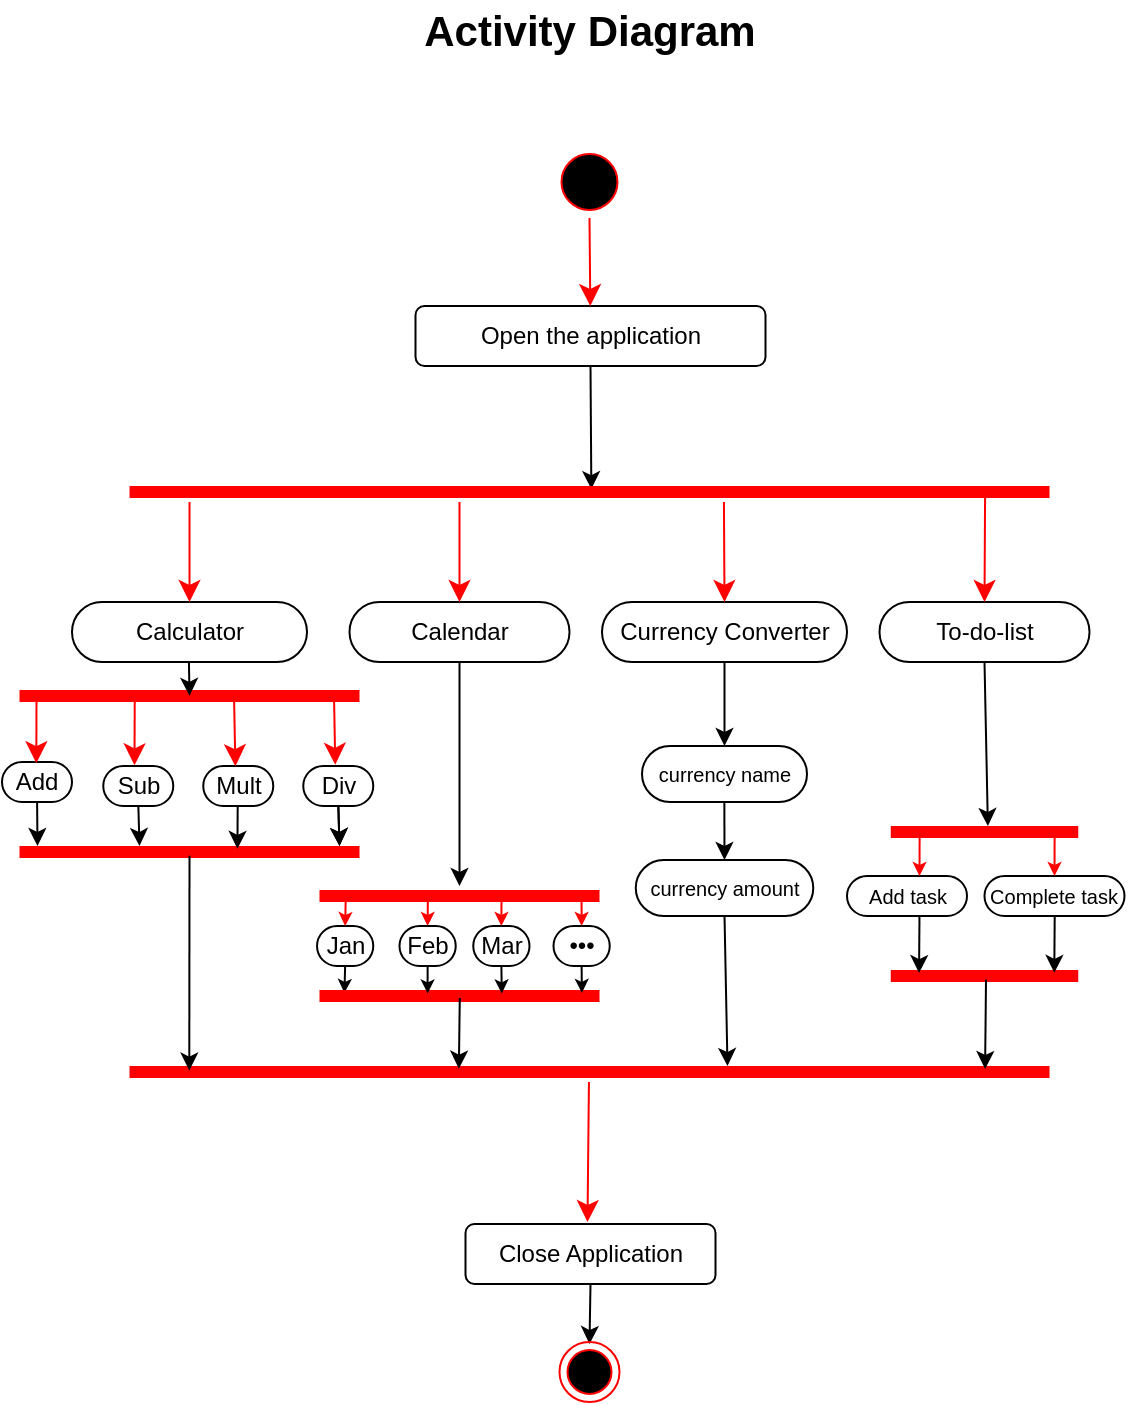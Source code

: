 <mxfile version="20.8.16" type="device"><diagram name="Page-1" id="M5QBY9l-4dOn44ncplRz"><mxGraphModel dx="1036" dy="606" grid="1" gridSize="10" guides="1" tooltips="1" connect="1" arrows="1" fold="1" page="1" pageScale="1" pageWidth="827" pageHeight="1169" math="0" shadow="0"><root><mxCell id="0"/><mxCell id="1" parent="0"/><mxCell id="KVmQl0kDpfd9hkNfBH4o-2" value="Open the application" style="rounded=1;whiteSpace=wrap;html=1;container=0;" parent="1" vertex="1"><mxGeometry x="339.75" y="323" width="175" height="30" as="geometry"/></mxCell><mxCell id="KVmQl0kDpfd9hkNfBH4o-7" value="Calculator" style="rounded=1;whiteSpace=wrap;html=1;arcSize=50;container=0;" parent="1" vertex="1"><mxGeometry x="168" y="471" width="117.5" height="30" as="geometry"/></mxCell><mxCell id="KVmQl0kDpfd9hkNfBH4o-8" value="Calendar" style="rounded=1;whiteSpace=wrap;html=1;arcSize=50;container=0;" parent="1" vertex="1"><mxGeometry x="306.75" y="471" width="110" height="30" as="geometry"/></mxCell><mxCell id="KVmQl0kDpfd9hkNfBH4o-9" value="Currency Converter" style="rounded=1;whiteSpace=wrap;html=1;arcSize=50;container=0;" parent="1" vertex="1"><mxGeometry x="433" y="471" width="122.5" height="30" as="geometry"/></mxCell><mxCell id="KVmQl0kDpfd9hkNfBH4o-52" style="rounded=0;orthogonalLoop=1;jettySize=auto;html=1;exitX=0.5;exitY=1;exitDx=0;exitDy=0;" parent="1" source="KVmQl0kDpfd9hkNfBH4o-8" target="5pmSU_VHIqSFyEiYdncI-28" edge="1"><mxGeometry relative="1" as="geometry"><mxPoint x="361.75" y="613" as="targetPoint"/><mxPoint x="356.75" y="561" as="sourcePoint"/></mxGeometry></mxCell><mxCell id="KVmQl0kDpfd9hkNfBH4o-23" value="Close Application" style="rounded=1;whiteSpace=wrap;html=1;container=0;" parent="1" vertex="1"><mxGeometry x="364.75" y="782" width="125" height="30" as="geometry"/></mxCell><mxCell id="KVmQl0kDpfd9hkNfBH4o-29" value="" style="endArrow=classic;html=1;rounded=0;entryX=0.502;entryY=0.356;entryDx=0;entryDy=0;exitX=0.5;exitY=1;exitDx=0;exitDy=0;entryPerimeter=0;" parent="1" source="KVmQl0kDpfd9hkNfBH4o-2" target="vQe5uSOIa19UmMyJqCpJ-1" edge="1"><mxGeometry width="50" height="50" relative="1" as="geometry"><mxPoint x="426.75" y="271" as="sourcePoint"/><mxPoint x="426.75" y="301" as="targetPoint"/></mxGeometry></mxCell><mxCell id="KVmQl0kDpfd9hkNfBH4o-57" value="" style="endArrow=classic;html=1;rounded=0;exitX=0.5;exitY=1;exitDx=0;exitDy=0;" parent="1" source="KVmQl0kDpfd9hkNfBH4o-23" edge="1"><mxGeometry width="50" height="50" relative="1" as="geometry"><mxPoint x="436.75" y="732" as="sourcePoint"/><mxPoint x="426.75" y="842" as="targetPoint"/></mxGeometry></mxCell><mxCell id="NYBU-InjbyGChgat4CoF-1" value="To-do-list" style="rounded=1;whiteSpace=wrap;html=1;arcSize=50;container=0;" parent="1" vertex="1"><mxGeometry x="571.75" y="471" width="105" height="30" as="geometry"/></mxCell><mxCell id="O6wPo45QU7KgyAT1mDaI-1" value="" style="ellipse;html=1;shape=endState;fillColor=#000000;strokeColor=#ff0000;container=0;" parent="1" vertex="1"><mxGeometry x="411.75" y="841" width="30" height="30" as="geometry"/></mxCell><mxCell id="O8KcIhPISdQGnL5kWIzd-5" value="&lt;font style=&quot;font-size: 10px;&quot;&gt;currency name&lt;/font&gt;" style="rounded=1;whiteSpace=wrap;html=1;arcSize=50;container=0;" parent="1" vertex="1"><mxGeometry x="453" y="543" width="82.5" height="28" as="geometry"/></mxCell><mxCell id="O8KcIhPISdQGnL5kWIzd-8" value="" style="endArrow=classic;html=1;rounded=0;exitX=0.5;exitY=1;exitDx=0;exitDy=0;startSize=5;strokeWidth=1;entryX=0.5;entryY=0;entryDx=0;entryDy=0;" parent="1" source="KVmQl0kDpfd9hkNfBH4o-9" target="O8KcIhPISdQGnL5kWIzd-5" edge="1"><mxGeometry width="50" height="50" relative="1" as="geometry"><mxPoint x="476.75" y="561" as="sourcePoint"/><mxPoint x="494.25" y="531" as="targetPoint"/></mxGeometry></mxCell><mxCell id="vQe5uSOIa19UmMyJqCpJ-1" value="" style="shape=line;html=1;strokeWidth=6;strokeColor=#ff0000;container=0;" parent="1" vertex="1"><mxGeometry x="196.75" y="411" width="460" height="10" as="geometry"/></mxCell><mxCell id="vQe5uSOIa19UmMyJqCpJ-2" value="" style="html=1;verticalAlign=bottom;endArrow=classic;endSize=8;strokeColor=#ff0000;rounded=0;endFill=1;entryX=0.5;entryY=0;entryDx=0;entryDy=0;" parent="1" target="KVmQl0kDpfd9hkNfBH4o-8" edge="1"><mxGeometry relative="1" as="geometry"><mxPoint x="361.46" y="461" as="targetPoint"/><mxPoint x="361.75" y="421" as="sourcePoint"/></mxGeometry></mxCell><mxCell id="vQe5uSOIa19UmMyJqCpJ-3" value="" style="html=1;verticalAlign=bottom;endArrow=classic;endSize=8;strokeColor=#ff0000;rounded=0;endFill=1;entryX=0.5;entryY=0;entryDx=0;entryDy=0;" parent="1" target="KVmQl0kDpfd9hkNfBH4o-9" edge="1"><mxGeometry relative="1" as="geometry"><mxPoint x="493.68" y="461" as="targetPoint"/><mxPoint x="493.97" y="421" as="sourcePoint"/></mxGeometry></mxCell><mxCell id="vQe5uSOIa19UmMyJqCpJ-4" value="" style="html=1;verticalAlign=bottom;endArrow=classic;endSize=8;strokeColor=#ff0000;rounded=0;endFill=1;entryX=0.5;entryY=0;entryDx=0;entryDy=0;exitX=0.93;exitY=0.519;exitDx=0;exitDy=0;exitPerimeter=0;" parent="1" source="vQe5uSOIa19UmMyJqCpJ-1" target="NYBU-InjbyGChgat4CoF-1" edge="1"><mxGeometry relative="1" as="geometry"><mxPoint x="626.46" y="461" as="targetPoint"/><mxPoint x="626.75" y="421" as="sourcePoint"/></mxGeometry></mxCell><mxCell id="vQe5uSOIa19UmMyJqCpJ-5" value="" style="html=1;verticalAlign=bottom;endArrow=classic;endSize=8;strokeColor=#ff0000;rounded=0;endFill=1;entryX=0.5;entryY=0;entryDx=0;entryDy=0;" parent="1" target="KVmQl0kDpfd9hkNfBH4o-7" edge="1"><mxGeometry relative="1" as="geometry"><mxPoint x="226.46" y="461" as="targetPoint"/><mxPoint x="226.75" y="421" as="sourcePoint"/></mxGeometry></mxCell><mxCell id="vQe5uSOIa19UmMyJqCpJ-6" value="" style="shape=line;html=1;strokeWidth=6;strokeColor=#ff0000;container=0;" parent="1" vertex="1"><mxGeometry x="196.75" y="701" width="460" height="10" as="geometry"/></mxCell><mxCell id="vQe5uSOIa19UmMyJqCpJ-8" value="" style="html=1;verticalAlign=bottom;endArrow=classic;endSize=8;strokeColor=#ff0000;rounded=0;endFill=1;" parent="1" edge="1"><mxGeometry relative="1" as="geometry"><mxPoint x="425.75" y="781" as="targetPoint"/><mxPoint x="426.47" y="711" as="sourcePoint"/></mxGeometry></mxCell><mxCell id="vQe5uSOIa19UmMyJqCpJ-9" value="" style="ellipse;html=1;shape=startState;fillColor=#000000;strokeColor=#ff0000;container=0;" parent="1" vertex="1"><mxGeometry x="408.75" y="243" width="36" height="36" as="geometry"/></mxCell><mxCell id="vQe5uSOIa19UmMyJqCpJ-10" value="" style="html=1;verticalAlign=bottom;endArrow=classic;endSize=8;strokeColor=#ff0000;rounded=0;endFill=1;" parent="1" source="vQe5uSOIa19UmMyJqCpJ-9" target="KVmQl0kDpfd9hkNfBH4o-2" edge="1"><mxGeometry relative="1" as="geometry"><mxPoint x="426.75" y="171" as="targetPoint"/></mxGeometry></mxCell><mxCell id="2SYNIjx0-J0g_GtzdpQo-2" value="&lt;font style=&quot;font-size: 21px;&quot;&gt;Activity Diagram&lt;/font&gt;" style="text;html=1;strokeColor=none;fillColor=none;align=center;verticalAlign=middle;whiteSpace=wrap;rounded=0;fontSize=21;fontStyle=1;container=0;" parent="1" vertex="1"><mxGeometry x="257.25" y="170" width="340" height="30" as="geometry"/></mxCell><mxCell id="5pmSU_VHIqSFyEiYdncI-3" value="Mult" style="rounded=1;whiteSpace=wrap;html=1;arcSize=50;container=0;" parent="1" vertex="1"><mxGeometry x="233.63" y="553" width="35" height="20" as="geometry"/></mxCell><mxCell id="5pmSU_VHIqSFyEiYdncI-4" value="Add" style="rounded=1;whiteSpace=wrap;html=1;arcSize=50;container=0;" parent="1" vertex="1"><mxGeometry x="133" y="551" width="35" height="20" as="geometry"/></mxCell><mxCell id="5pmSU_VHIqSFyEiYdncI-5" value="Div" style="rounded=1;whiteSpace=wrap;html=1;arcSize=50;container=0;" parent="1" vertex="1"><mxGeometry x="283.63" y="553" width="35" height="20" as="geometry"/></mxCell><mxCell id="5pmSU_VHIqSFyEiYdncI-6" value="Sub" style="rounded=1;whiteSpace=wrap;html=1;arcSize=50;container=0;" parent="1" vertex="1"><mxGeometry x="183.63" y="553" width="35" height="20" as="geometry"/></mxCell><mxCell id="5pmSU_VHIqSFyEiYdncI-9" value="" style="shape=line;html=1;strokeWidth=6;strokeColor=#ff0000;container=0;" parent="1" vertex="1"><mxGeometry x="141.75" y="513" width="170" height="10" as="geometry"/></mxCell><mxCell id="5pmSU_VHIqSFyEiYdncI-10" value="" style="html=1;verticalAlign=bottom;endArrow=classic;endSize=8;strokeColor=#ff0000;rounded=0;endFill=1;entryX=0.437;entryY=-0.069;entryDx=0;entryDy=0;entryPerimeter=0;exitX=0.05;exitY=0.464;exitDx=0;exitDy=0;exitPerimeter=0;" parent="1" source="5pmSU_VHIqSFyEiYdncI-9" edge="1"><mxGeometry relative="1" as="geometry"><mxPoint x="150.175" y="551.62" as="targetPoint"/><mxPoint x="150.21" y="514.14" as="sourcePoint"/></mxGeometry></mxCell><mxCell id="5pmSU_VHIqSFyEiYdncI-11" value="" style="html=1;verticalAlign=bottom;endArrow=classic;endSize=8;strokeColor=#ff0000;rounded=0;endFill=1;entryX=0.446;entryY=-0.017;entryDx=0;entryDy=0;entryPerimeter=0;exitX=0.339;exitY=0.462;exitDx=0;exitDy=0;exitPerimeter=0;" parent="1" source="5pmSU_VHIqSFyEiYdncI-9" target="5pmSU_VHIqSFyEiYdncI-6" edge="1"><mxGeometry relative="1" as="geometry"><mxPoint x="199.22" y="543" as="targetPoint"/><mxPoint x="198.75" y="515" as="sourcePoint"/></mxGeometry></mxCell><mxCell id="5pmSU_VHIqSFyEiYdncI-13" value="" style="html=1;verticalAlign=bottom;endArrow=classic;endSize=8;strokeColor=#ff0000;rounded=0;endFill=1;entryX=0.459;entryY=0.006;entryDx=0;entryDy=0;entryPerimeter=0;exitX=0.631;exitY=0.538;exitDx=0;exitDy=0;exitPerimeter=0;" parent="1" source="5pmSU_VHIqSFyEiYdncI-9" target="5pmSU_VHIqSFyEiYdncI-3" edge="1"><mxGeometry relative="1" as="geometry"><mxPoint x="249.22" y="543" as="targetPoint"/><mxPoint x="248.96" y="514.14" as="sourcePoint"/></mxGeometry></mxCell><mxCell id="5pmSU_VHIqSFyEiYdncI-14" value="" style="html=1;verticalAlign=bottom;endArrow=classic;endSize=8;strokeColor=#ff0000;rounded=0;endFill=1;entryX=0.457;entryY=-0.031;entryDx=0;entryDy=0;exitX=0.925;exitY=0.465;exitDx=0;exitDy=0;exitPerimeter=0;entryPerimeter=0;" parent="1" source="5pmSU_VHIqSFyEiYdncI-9" target="5pmSU_VHIqSFyEiYdncI-5" edge="1"><mxGeometry relative="1" as="geometry"><mxPoint x="299.22" y="543" as="targetPoint"/><mxPoint x="298.96" y="514.14" as="sourcePoint"/></mxGeometry></mxCell><mxCell id="5pmSU_VHIqSFyEiYdncI-15" value="" style="shape=line;html=1;strokeWidth=6;strokeColor=#ff0000;container=0;" parent="1" vertex="1"><mxGeometry x="141.75" y="591" width="170" height="10" as="geometry"/></mxCell><mxCell id="5pmSU_VHIqSFyEiYdncI-16" style="rounded=0;orthogonalLoop=1;jettySize=auto;html=1;exitX=0.5;exitY=1;exitDx=0;exitDy=0;entryX=0.5;entryY=0.488;entryDx=0;entryDy=0;entryPerimeter=0;" parent="1" target="5pmSU_VHIqSFyEiYdncI-9" edge="1"><mxGeometry relative="1" as="geometry"><mxPoint x="226.75" y="533" as="targetPoint"/><mxPoint x="226.46" y="501" as="sourcePoint"/></mxGeometry></mxCell><mxCell id="5pmSU_VHIqSFyEiYdncI-17" style="rounded=0;orthogonalLoop=1;jettySize=auto;html=1;exitX=0.5;exitY=1;exitDx=0;exitDy=0;entryX=0.641;entryY=0.34;entryDx=0;entryDy=0;entryPerimeter=0;" parent="1" target="5pmSU_VHIqSFyEiYdncI-15" edge="1"><mxGeometry relative="1" as="geometry"><mxPoint x="250.75" y="605" as="targetPoint"/><mxPoint x="250.84" y="573" as="sourcePoint"/></mxGeometry></mxCell><mxCell id="5pmSU_VHIqSFyEiYdncI-18" style="rounded=0;orthogonalLoop=1;jettySize=auto;html=1;exitX=0.5;exitY=1;exitDx=0;exitDy=0;" parent="1" edge="1"><mxGeometry relative="1" as="geometry"><mxPoint x="301.75" y="593" as="targetPoint"/><mxPoint x="301.17" y="573" as="sourcePoint"/></mxGeometry></mxCell><mxCell id="5pmSU_VHIqSFyEiYdncI-19" style="rounded=0;orthogonalLoop=1;jettySize=auto;html=1;exitX=0.5;exitY=1;exitDx=0;exitDy=0;entryX=0.353;entryY=0.2;entryDx=0;entryDy=0;entryPerimeter=0;" parent="1" target="5pmSU_VHIqSFyEiYdncI-15" edge="1"><mxGeometry relative="1" as="geometry"><mxPoint x="201.75" y="593" as="targetPoint"/><mxPoint x="201.17" y="573" as="sourcePoint"/></mxGeometry></mxCell><mxCell id="5pmSU_VHIqSFyEiYdncI-20" style="rounded=0;orthogonalLoop=1;jettySize=auto;html=1;exitX=0.5;exitY=1;exitDx=0;exitDy=0;" parent="1" edge="1"><mxGeometry relative="1" as="geometry"><mxPoint x="150.75" y="593" as="targetPoint"/><mxPoint x="150.55" y="571" as="sourcePoint"/></mxGeometry></mxCell><mxCell id="5pmSU_VHIqSFyEiYdncI-21" style="rounded=0;orthogonalLoop=1;jettySize=auto;html=1;entryX=0.065;entryY=0.427;entryDx=0;entryDy=0;entryPerimeter=0;exitX=0.5;exitY=0.688;exitDx=0;exitDy=0;exitPerimeter=0;" parent="1" source="5pmSU_VHIqSFyEiYdncI-15" target="vQe5uSOIa19UmMyJqCpJ-6" edge="1"><mxGeometry relative="1" as="geometry"><mxPoint x="226.61" y="678.4" as="targetPoint"/><mxPoint x="226.73" y="643" as="sourcePoint"/></mxGeometry></mxCell><mxCell id="5pmSU_VHIqSFyEiYdncI-22" style="rounded=0;orthogonalLoop=1;jettySize=auto;html=1;exitX=0.5;exitY=1;exitDx=0;exitDy=0;" parent="1" edge="1"><mxGeometry relative="1" as="geometry"><mxPoint x="301.75" y="593" as="targetPoint"/><mxPoint x="301.17" y="573" as="sourcePoint"/></mxGeometry></mxCell><mxCell id="5pmSU_VHIqSFyEiYdncI-23" value="Jan" style="rounded=1;whiteSpace=wrap;html=1;arcSize=50;container=0;" parent="1" vertex="1"><mxGeometry x="290.51" y="633" width="28.12" height="20" as="geometry"/></mxCell><mxCell id="5pmSU_VHIqSFyEiYdncI-28" value="" style="shape=line;html=1;strokeWidth=6;strokeColor=#ff0000;container=0;" parent="1" vertex="1"><mxGeometry x="291.75" y="613" width="140" height="10" as="geometry"/></mxCell><mxCell id="5pmSU_VHIqSFyEiYdncI-29" value="" style="html=1;verticalAlign=bottom;endArrow=classic;endSize=4;strokeColor=#ff0000;rounded=0;endFill=1;exitX=0.094;exitY=0.438;exitDx=0;exitDy=0;exitPerimeter=0;strokeWidth=1;entryX=0.5;entryY=0;entryDx=0;entryDy=0;" parent="1" source="5pmSU_VHIqSFyEiYdncI-28" target="5pmSU_VHIqSFyEiYdncI-23" edge="1"><mxGeometry relative="1" as="geometry"><mxPoint x="300.75" y="643" as="targetPoint"/><mxPoint x="300.82" y="628.27" as="sourcePoint"/></mxGeometry></mxCell><mxCell id="5pmSU_VHIqSFyEiYdncI-30" value="" style="html=1;verticalAlign=bottom;endArrow=classic;endSize=4;strokeColor=#ff0000;rounded=0;endFill=1;exitX=0.387;exitY=0.623;exitDx=0;exitDy=0;exitPerimeter=0;strokeWidth=1;entryX=0.5;entryY=0;entryDx=0;entryDy=0;" parent="1" source="5pmSU_VHIqSFyEiYdncI-28" target="5pmSU_VHIqSFyEiYdncI-43" edge="1"><mxGeometry relative="1" as="geometry"><mxPoint x="344.17" y="643" as="targetPoint"/><mxPoint x="344.24" y="628.27" as="sourcePoint"/></mxGeometry></mxCell><mxCell id="5pmSU_VHIqSFyEiYdncI-31" value="" style="html=1;verticalAlign=bottom;endArrow=classic;endSize=4;strokeColor=#ff0000;rounded=0;endFill=1;strokeWidth=1;entryX=0.5;entryY=0;entryDx=0;entryDy=0;exitX=0.65;exitY=0.589;exitDx=0;exitDy=0;exitPerimeter=0;" parent="1" source="5pmSU_VHIqSFyEiYdncI-28" target="5pmSU_VHIqSFyEiYdncI-44" edge="1"><mxGeometry relative="1" as="geometry"><mxPoint x="382.17" y="643" as="targetPoint"/><mxPoint x="382.75" y="623" as="sourcePoint"/></mxGeometry></mxCell><mxCell id="5pmSU_VHIqSFyEiYdncI-32" value="" style="html=1;verticalAlign=bottom;endArrow=classic;endSize=4;strokeColor=#ff0000;rounded=0;endFill=1;strokeWidth=1;entryX=0.5;entryY=0;entryDx=0;entryDy=0;exitX=0.936;exitY=0.604;exitDx=0;exitDy=0;exitPerimeter=0;" parent="1" source="5pmSU_VHIqSFyEiYdncI-28" target="5pmSU_VHIqSFyEiYdncI-45" edge="1"><mxGeometry relative="1" as="geometry"><mxPoint x="424.15" y="643" as="targetPoint"/><mxPoint x="422.75" y="623" as="sourcePoint"/></mxGeometry></mxCell><mxCell id="5pmSU_VHIqSFyEiYdncI-33" style="rounded=0;orthogonalLoop=1;jettySize=auto;html=1;endSize=4;entryX=0.089;entryY=0.348;entryDx=0;entryDy=0;entryPerimeter=0;exitX=0.5;exitY=1;exitDx=0;exitDy=0;" parent="1" source="5pmSU_VHIqSFyEiYdncI-23" target="5pmSU_VHIqSFyEiYdncI-37" edge="1"><mxGeometry relative="1" as="geometry"><mxPoint x="301.75" y="673" as="targetPoint"/><mxPoint x="300.75" y="663" as="sourcePoint"/></mxGeometry></mxCell><mxCell id="5pmSU_VHIqSFyEiYdncI-37" value="" style="shape=line;html=1;strokeWidth=6;strokeColor=#ff0000;container=0;" parent="1" vertex="1"><mxGeometry x="291.75" y="663" width="140" height="10" as="geometry"/></mxCell><mxCell id="5pmSU_VHIqSFyEiYdncI-38" style="rounded=0;orthogonalLoop=1;jettySize=auto;html=1;endSize=4;entryX=0.386;entryY=0.37;entryDx=0;entryDy=0;entryPerimeter=0;exitX=0.5;exitY=1;exitDx=0;exitDy=0;" parent="1" source="5pmSU_VHIqSFyEiYdncI-43" target="5pmSU_VHIqSFyEiYdncI-37" edge="1"><mxGeometry relative="1" as="geometry"><mxPoint x="344.16" y="676.36" as="targetPoint"/><mxPoint x="344.34" y="663" as="sourcePoint"/></mxGeometry></mxCell><mxCell id="5pmSU_VHIqSFyEiYdncI-39" style="rounded=0;orthogonalLoop=1;jettySize=auto;html=1;endSize=4;exitX=0.5;exitY=1;exitDx=0;exitDy=0;entryX=0.651;entryY=0.371;entryDx=0;entryDy=0;entryPerimeter=0;" parent="1" source="5pmSU_VHIqSFyEiYdncI-44" target="5pmSU_VHIqSFyEiYdncI-37" edge="1"><mxGeometry relative="1" as="geometry"><mxPoint x="382.75" y="663" as="targetPoint"/><mxPoint x="382.34" y="663" as="sourcePoint"/></mxGeometry></mxCell><mxCell id="5pmSU_VHIqSFyEiYdncI-40" style="rounded=0;orthogonalLoop=1;jettySize=auto;html=1;endSize=4;entryX=0.937;entryY=0.345;entryDx=0;entryDy=0;entryPerimeter=0;exitX=0.5;exitY=1;exitDx=0;exitDy=0;" parent="1" source="5pmSU_VHIqSFyEiYdncI-45" target="5pmSU_VHIqSFyEiYdncI-37" edge="1"><mxGeometry relative="1" as="geometry"><mxPoint x="424.16" y="676.36" as="targetPoint"/><mxPoint x="424.34" y="663" as="sourcePoint"/></mxGeometry></mxCell><mxCell id="5pmSU_VHIqSFyEiYdncI-41" style="rounded=0;orthogonalLoop=1;jettySize=auto;html=1;entryX=0.358;entryY=0.336;entryDx=0;entryDy=0;entryPerimeter=0;exitX=0.501;exitY=0.597;exitDx=0;exitDy=0;exitPerimeter=0;" parent="1" source="5pmSU_VHIqSFyEiYdncI-37" target="vQe5uSOIa19UmMyJqCpJ-6" edge="1"><mxGeometry relative="1" as="geometry"><mxPoint x="361.75" y="701.0" as="targetPoint"/><mxPoint x="361.75" y="673" as="sourcePoint"/></mxGeometry></mxCell><mxCell id="5pmSU_VHIqSFyEiYdncI-43" value="Feb" style="rounded=1;whiteSpace=wrap;html=1;arcSize=50;container=0;" parent="1" vertex="1"><mxGeometry x="331.75" y="633" width="28.12" height="20" as="geometry"/></mxCell><mxCell id="5pmSU_VHIqSFyEiYdncI-44" value="Mar" style="rounded=1;whiteSpace=wrap;html=1;arcSize=50;container=0;" parent="1" vertex="1"><mxGeometry x="368.63" y="633" width="28.12" height="20" as="geometry"/></mxCell><mxCell id="5pmSU_VHIqSFyEiYdncI-45" value="•••" style="rounded=1;whiteSpace=wrap;html=1;arcSize=50;container=0;" parent="1" vertex="1"><mxGeometry x="408.75" y="633" width="28.12" height="20" as="geometry"/></mxCell><mxCell id="5pmSU_VHIqSFyEiYdncI-47" value="" style="endArrow=classic;html=1;rounded=0;exitX=0.5;exitY=1;exitDx=0;exitDy=0;startSize=5;strokeWidth=1;" parent="1" source="5pmSU_VHIqSFyEiYdncI-58" edge="1"><mxGeometry width="50" height="50" relative="1" as="geometry"><mxPoint x="494.08" y="578" as="sourcePoint"/><mxPoint x="495.75" y="703" as="targetPoint"/></mxGeometry></mxCell><mxCell id="5pmSU_VHIqSFyEiYdncI-48" value="&lt;font style=&quot;font-size: 10px;&quot;&gt;Add task&lt;/font&gt;" style="rounded=1;whiteSpace=wrap;html=1;arcSize=50;container=0;" parent="1" vertex="1"><mxGeometry x="555.5" y="608" width="60" height="20" as="geometry"/></mxCell><mxCell id="5pmSU_VHIqSFyEiYdncI-49" value="&lt;font style=&quot;font-size: 10px;&quot;&gt;Complete task&lt;/font&gt;" style="rounded=1;whiteSpace=wrap;html=1;arcSize=50;container=0;" parent="1" vertex="1"><mxGeometry x="624.25" y="608" width="70" height="20" as="geometry"/></mxCell><mxCell id="5pmSU_VHIqSFyEiYdncI-50" value="" style="shape=line;html=1;strokeWidth=6;strokeColor=#ff0000;container=0;" parent="1" vertex="1"><mxGeometry x="577.38" y="581" width="93.75" height="10" as="geometry"/></mxCell><mxCell id="KVmQl0kDpfd9hkNfBH4o-55" style="edgeStyle=none;rounded=0;orthogonalLoop=1;jettySize=auto;html=1;exitX=0.5;exitY=1;exitDx=0;exitDy=0;entryX=0.518;entryY=0.2;entryDx=0;entryDy=0;entryPerimeter=0;" parent="1" source="NYBU-InjbyGChgat4CoF-1" target="5pmSU_VHIqSFyEiYdncI-50" edge="1"><mxGeometry relative="1" as="geometry"><mxPoint x="631.75" y="563" as="targetPoint"/><mxPoint x="686.75" y="492" as="sourcePoint"/></mxGeometry></mxCell><mxCell id="5pmSU_VHIqSFyEiYdncI-51" value="" style="html=1;verticalAlign=bottom;endArrow=classic;endSize=4;strokeColor=#ff0000;rounded=0;endFill=1;strokeWidth=1;entryX=0.5;entryY=0;entryDx=0;entryDy=0;exitX=0.874;exitY=0.552;exitDx=0;exitDy=0;exitPerimeter=0;" parent="1" source="5pmSU_VHIqSFyEiYdncI-50" target="5pmSU_VHIqSFyEiYdncI-49" edge="1"><mxGeometry relative="1" as="geometry"><mxPoint x="645.19" y="601" as="targetPoint"/><mxPoint x="645.25" y="591" as="sourcePoint"/></mxGeometry></mxCell><mxCell id="5pmSU_VHIqSFyEiYdncI-52" value="" style="html=1;verticalAlign=bottom;endArrow=classic;endSize=4;strokeColor=#ff0000;rounded=0;endFill=1;strokeWidth=1;entryX=0.5;entryY=0;entryDx=0;entryDy=0;exitX=0.874;exitY=0.552;exitDx=0;exitDy=0;exitPerimeter=0;" parent="1" edge="1"><mxGeometry relative="1" as="geometry"><mxPoint x="591.75" y="608" as="targetPoint"/><mxPoint x="591.817" y="586.52" as="sourcePoint"/></mxGeometry></mxCell><mxCell id="5pmSU_VHIqSFyEiYdncI-53" value="" style="shape=line;html=1;strokeWidth=6;strokeColor=#ff0000;container=0;" parent="1" vertex="1"><mxGeometry x="577.38" y="653" width="93.75" height="10" as="geometry"/></mxCell><mxCell id="5pmSU_VHIqSFyEiYdncI-54" value="" style="endArrow=classic;html=1;rounded=0;exitX=0.604;exitY=1.006;exitDx=0;exitDy=0;startSize=5;strokeWidth=1;exitPerimeter=0;entryX=0.151;entryY=0.355;entryDx=0;entryDy=0;entryPerimeter=0;" parent="1" source="5pmSU_VHIqSFyEiYdncI-48" target="5pmSU_VHIqSFyEiYdncI-53" edge="1"><mxGeometry width="50" height="50" relative="1" as="geometry"><mxPoint x="596.75" y="593" as="sourcePoint"/><mxPoint x="590.75" y="653" as="targetPoint"/></mxGeometry></mxCell><mxCell id="5pmSU_VHIqSFyEiYdncI-55" value="" style="endArrow=classic;html=1;rounded=0;exitX=0.604;exitY=1.006;exitDx=0;exitDy=0;startSize=5;strokeWidth=1;exitPerimeter=0;entryX=0.151;entryY=0.355;entryDx=0;entryDy=0;entryPerimeter=0;" parent="1" edge="1"><mxGeometry width="50" height="50" relative="1" as="geometry"><mxPoint x="659.35" y="628" as="sourcePoint"/><mxPoint x="659.146" y="656.43" as="targetPoint"/></mxGeometry></mxCell><mxCell id="5pmSU_VHIqSFyEiYdncI-56" value="" style="endArrow=classic;html=1;rounded=0;startSize=5;strokeWidth=1;entryX=0.93;entryY=0.35;entryDx=0;entryDy=0;entryPerimeter=0;exitX=0.508;exitY=0.676;exitDx=0;exitDy=0;exitPerimeter=0;" parent="1" source="5pmSU_VHIqSFyEiYdncI-53" target="vQe5uSOIa19UmMyJqCpJ-6" edge="1"><mxGeometry width="50" height="50" relative="1" as="geometry"><mxPoint x="624.45" y="663" as="sourcePoint"/><mxPoint x="624.246" y="691.43" as="targetPoint"/></mxGeometry></mxCell><mxCell id="5pmSU_VHIqSFyEiYdncI-58" value="&lt;span style=&quot;font-size: 10px;&quot;&gt;currency amount&lt;/span&gt;" style="rounded=1;whiteSpace=wrap;html=1;arcSize=50;container=0;" parent="1" vertex="1"><mxGeometry x="449.88" y="600" width="88.75" height="28" as="geometry"/></mxCell><mxCell id="5pmSU_VHIqSFyEiYdncI-59" value="" style="endArrow=classic;html=1;rounded=0;exitX=0.5;exitY=1;exitDx=0;exitDy=0;startSize=5;strokeWidth=1;entryX=0.5;entryY=0;entryDx=0;entryDy=0;" parent="1" target="5pmSU_VHIqSFyEiYdncI-58" edge="1"><mxGeometry width="50" height="50" relative="1" as="geometry"><mxPoint x="494.17" y="571" as="sourcePoint"/><mxPoint x="494.17" y="613" as="targetPoint"/></mxGeometry></mxCell></root></mxGraphModel></diagram></mxfile>